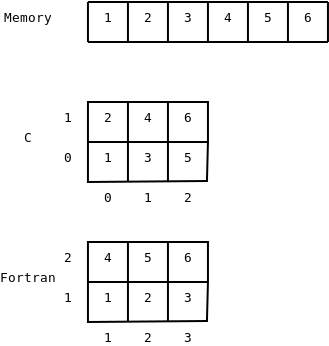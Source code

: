 <?xml version="1.0"?>
<diagram xmlns:dia="http://www.lysator.liu.se/~alla/dia/">
  <diagramdata>
    <attribute name="background">
      <color val="#ffffff"/>
    </attribute>
    <attribute name="paper">
      <composite type="paper">
        <attribute name="name">
          <string>#A4#</string>
        </attribute>
        <attribute name="tmargin">
          <real val="2.82"/>
        </attribute>
        <attribute name="bmargin">
          <real val="2.82"/>
        </attribute>
        <attribute name="lmargin">
          <real val="2.82"/>
        </attribute>
        <attribute name="rmargin">
          <real val="2.82"/>
        </attribute>
        <attribute name="is_portrait">
          <boolean val="true"/>
        </attribute>
        <attribute name="scaling">
          <real val="1"/>
        </attribute>
        <attribute name="fitto">
          <boolean val="false"/>
        </attribute>
      </composite>
    </attribute>
    <attribute name="grid">
      <composite type="grid">
        <attribute name="width_x">
          <real val="1"/>
        </attribute>
        <attribute name="width_y">
          <real val="1"/>
        </attribute>
        <attribute name="visible_x">
          <int val="1"/>
        </attribute>
        <attribute name="visible_y">
          <int val="1"/>
        </attribute>
      </composite>
    </attribute>
    <attribute name="guides">
      <composite type="guides">
        <attribute name="hguides"/>
        <attribute name="vguides"/>
      </composite>
    </attribute>
  </diagramdata>
  <layer name="Background" visible="true">
    <group>
      <object type="Standard - Line" version="0" id="O0">
        <attribute name="obj_pos">
          <point val="6,5"/>
        </attribute>
        <attribute name="obj_bb">
          <rectangle val="5.95,4.95;18.05,5.05"/>
        </attribute>
        <attribute name="conn_endpoints">
          <point val="6,5"/>
          <point val="18,5"/>
        </attribute>
        <attribute name="numcp">
          <int val="1"/>
        </attribute>
      </object>
      <object type="Standard - PolyLine" version="0" id="O1">
        <attribute name="obj_pos">
          <point val="6,7"/>
        </attribute>
        <attribute name="obj_bb">
          <rectangle val="5.95,6.95;18.05,7.05"/>
        </attribute>
        <attribute name="poly_points">
          <point val="6,7"/>
          <point val="18,7"/>
        </attribute>
      </object>
      <object type="Standard - Line" version="0" id="O2">
        <attribute name="obj_pos">
          <point val="6,5"/>
        </attribute>
        <attribute name="obj_bb">
          <rectangle val="5.95,4.95;6.05,7.05"/>
        </attribute>
        <attribute name="conn_endpoints">
          <point val="6,5"/>
          <point val="6,7"/>
        </attribute>
        <attribute name="numcp">
          <int val="1"/>
        </attribute>
      </object>
      <object type="Standard - Line" version="0" id="O3">
        <attribute name="obj_pos">
          <point val="16,5"/>
        </attribute>
        <attribute name="obj_bb">
          <rectangle val="15.95,4.95;16.05,7.05"/>
        </attribute>
        <attribute name="conn_endpoints">
          <point val="16,5"/>
          <point val="16,7"/>
        </attribute>
        <attribute name="numcp">
          <int val="1"/>
        </attribute>
      </object>
      <object type="Standard - Line" version="0" id="O4">
        <attribute name="obj_pos">
          <point val="14,5"/>
        </attribute>
        <attribute name="obj_bb">
          <rectangle val="13.95,4.95;14.05,7.05"/>
        </attribute>
        <attribute name="conn_endpoints">
          <point val="14,5"/>
          <point val="14,7"/>
        </attribute>
        <attribute name="numcp">
          <int val="1"/>
        </attribute>
      </object>
      <object type="Standard - Line" version="0" id="O5">
        <attribute name="obj_pos">
          <point val="12,5"/>
        </attribute>
        <attribute name="obj_bb">
          <rectangle val="11.95,4.95;12.05,7.05"/>
        </attribute>
        <attribute name="conn_endpoints">
          <point val="12,5"/>
          <point val="12,7"/>
        </attribute>
        <attribute name="numcp">
          <int val="1"/>
        </attribute>
        <connections>
          <connection handle="0" to="O0" connection="0"/>
        </connections>
      </object>
      <object type="Standard - Line" version="0" id="O6">
        <attribute name="obj_pos">
          <point val="10,5"/>
        </attribute>
        <attribute name="obj_bb">
          <rectangle val="9.95,4.95;10.05,7.05"/>
        </attribute>
        <attribute name="conn_endpoints">
          <point val="10,5"/>
          <point val="10,7"/>
        </attribute>
        <attribute name="numcp">
          <int val="1"/>
        </attribute>
      </object>
      <object type="Standard - Line" version="0" id="O7">
        <attribute name="obj_pos">
          <point val="8,5"/>
        </attribute>
        <attribute name="obj_bb">
          <rectangle val="7.95,4.95;8.05,7.05"/>
        </attribute>
        <attribute name="conn_endpoints">
          <point val="8,5"/>
          <point val="8,7"/>
        </attribute>
        <attribute name="numcp">
          <int val="1"/>
        </attribute>
      </object>
      <object type="Standard - Line" version="0" id="O8">
        <attribute name="obj_pos">
          <point val="18,5"/>
        </attribute>
        <attribute name="obj_bb">
          <rectangle val="17.95,4.95;18.05,7.05"/>
        </attribute>
        <attribute name="conn_endpoints">
          <point val="18,5"/>
          <point val="18,7"/>
        </attribute>
        <attribute name="numcp">
          <int val="1"/>
        </attribute>
      </object>
    </group>
    <object type="Standard - Text" version="0" id="O9">
      <attribute name="obj_pos">
        <point val="7,6"/>
      </attribute>
      <attribute name="obj_bb">
        <rectangle val="6.658,5.405;7.342,6.205"/>
      </attribute>
      <attribute name="text">
        <composite type="text">
          <attribute name="string">
            <string>#1#</string>
          </attribute>
          <attribute name="font">
            <font name="Courier"/>
          </attribute>
          <attribute name="height">
            <real val="0.8"/>
          </attribute>
          <attribute name="pos">
            <point val="7,6"/>
          </attribute>
          <attribute name="color">
            <color val="#000000"/>
          </attribute>
          <attribute name="alignment">
            <enum val="1"/>
          </attribute>
        </composite>
      </attribute>
    </object>
    <object type="Standard - Text" version="0" id="O10">
      <attribute name="obj_pos">
        <point val="9,6"/>
      </attribute>
      <attribute name="obj_bb">
        <rectangle val="8.658,5.405;9.342,6.205"/>
      </attribute>
      <attribute name="text">
        <composite type="text">
          <attribute name="string">
            <string>#2#</string>
          </attribute>
          <attribute name="font">
            <font name="Courier"/>
          </attribute>
          <attribute name="height">
            <real val="0.8"/>
          </attribute>
          <attribute name="pos">
            <point val="9,6"/>
          </attribute>
          <attribute name="color">
            <color val="#000000"/>
          </attribute>
          <attribute name="alignment">
            <enum val="1"/>
          </attribute>
        </composite>
      </attribute>
    </object>
    <object type="Standard - Text" version="0" id="O11">
      <attribute name="obj_pos">
        <point val="11,6"/>
      </attribute>
      <attribute name="obj_bb">
        <rectangle val="10.658,5.405;11.342,6.205"/>
      </attribute>
      <attribute name="text">
        <composite type="text">
          <attribute name="string">
            <string>#3#</string>
          </attribute>
          <attribute name="font">
            <font name="Courier"/>
          </attribute>
          <attribute name="height">
            <real val="0.8"/>
          </attribute>
          <attribute name="pos">
            <point val="11,6"/>
          </attribute>
          <attribute name="color">
            <color val="#000000"/>
          </attribute>
          <attribute name="alignment">
            <enum val="1"/>
          </attribute>
        </composite>
      </attribute>
    </object>
    <object type="Standard - Text" version="0" id="O12">
      <attribute name="obj_pos">
        <point val="13,6"/>
      </attribute>
      <attribute name="obj_bb">
        <rectangle val="12.658,5.405;13.342,6.205"/>
      </attribute>
      <attribute name="text">
        <composite type="text">
          <attribute name="string">
            <string>#4#</string>
          </attribute>
          <attribute name="font">
            <font name="Courier"/>
          </attribute>
          <attribute name="height">
            <real val="0.8"/>
          </attribute>
          <attribute name="pos">
            <point val="13,6"/>
          </attribute>
          <attribute name="color">
            <color val="#000000"/>
          </attribute>
          <attribute name="alignment">
            <enum val="1"/>
          </attribute>
        </composite>
      </attribute>
    </object>
    <object type="Standard - Text" version="0" id="O13">
      <attribute name="obj_pos">
        <point val="15,6"/>
      </attribute>
      <attribute name="obj_bb">
        <rectangle val="14.658,5.405;15.342,6.205"/>
      </attribute>
      <attribute name="text">
        <composite type="text">
          <attribute name="string">
            <string>#5#</string>
          </attribute>
          <attribute name="font">
            <font name="Courier"/>
          </attribute>
          <attribute name="height">
            <real val="0.8"/>
          </attribute>
          <attribute name="pos">
            <point val="15,6"/>
          </attribute>
          <attribute name="color">
            <color val="#000000"/>
          </attribute>
          <attribute name="alignment">
            <enum val="1"/>
          </attribute>
        </composite>
      </attribute>
    </object>
    <object type="Standard - Text" version="0" id="O14">
      <attribute name="obj_pos">
        <point val="17,6"/>
      </attribute>
      <attribute name="obj_bb">
        <rectangle val="16.658,5.405;17.342,6.205"/>
      </attribute>
      <attribute name="text">
        <composite type="text">
          <attribute name="string">
            <string>#6#</string>
          </attribute>
          <attribute name="font">
            <font name="Courier"/>
          </attribute>
          <attribute name="height">
            <real val="0.8"/>
          </attribute>
          <attribute name="pos">
            <point val="17,6"/>
          </attribute>
          <attribute name="color">
            <color val="#000000"/>
          </attribute>
          <attribute name="alignment">
            <enum val="1"/>
          </attribute>
        </composite>
      </attribute>
    </object>
    <object type="Standard - Text" version="0" id="O15">
      <attribute name="obj_pos">
        <point val="3,6"/>
      </attribute>
      <attribute name="obj_bb">
        <rectangle val="1.446,5.405;4.554,6.205"/>
      </attribute>
      <attribute name="text">
        <composite type="text">
          <attribute name="string">
            <string>#Memory#</string>
          </attribute>
          <attribute name="font">
            <font name="Courier"/>
          </attribute>
          <attribute name="height">
            <real val="0.8"/>
          </attribute>
          <attribute name="pos">
            <point val="3,6"/>
          </attribute>
          <attribute name="color">
            <color val="#000000"/>
          </attribute>
          <attribute name="alignment">
            <enum val="1"/>
          </attribute>
        </composite>
      </attribute>
    </object>
    <object type="Standard - Text" version="0" id="O16">
      <attribute name="obj_pos">
        <point val="7,13"/>
      </attribute>
      <attribute name="obj_bb">
        <rectangle val="6.658,12.405;7.342,13.205"/>
      </attribute>
      <attribute name="text">
        <composite type="text">
          <attribute name="string">
            <string>#1#</string>
          </attribute>
          <attribute name="font">
            <font name="Courier"/>
          </attribute>
          <attribute name="height">
            <real val="0.8"/>
          </attribute>
          <attribute name="pos">
            <point val="7,13"/>
          </attribute>
          <attribute name="color">
            <color val="#000000"/>
          </attribute>
          <attribute name="alignment">
            <enum val="1"/>
          </attribute>
        </composite>
      </attribute>
    </object>
    <object type="Standard - Text" version="0" id="O17">
      <attribute name="obj_pos">
        <point val="9,13"/>
      </attribute>
      <attribute name="obj_bb">
        <rectangle val="8.658,12.405;9.342,13.205"/>
      </attribute>
      <attribute name="text">
        <composite type="text">
          <attribute name="string">
            <string>#3#</string>
          </attribute>
          <attribute name="font">
            <font name="Courier"/>
          </attribute>
          <attribute name="height">
            <real val="0.8"/>
          </attribute>
          <attribute name="pos">
            <point val="9,13"/>
          </attribute>
          <attribute name="color">
            <color val="#000000"/>
          </attribute>
          <attribute name="alignment">
            <enum val="1"/>
          </attribute>
        </composite>
      </attribute>
    </object>
    <object type="Standard - Text" version="0" id="O18">
      <attribute name="obj_pos">
        <point val="11,13"/>
      </attribute>
      <attribute name="obj_bb">
        <rectangle val="10.658,12.405;11.342,13.205"/>
      </attribute>
      <attribute name="text">
        <composite type="text">
          <attribute name="string">
            <string>#5#</string>
          </attribute>
          <attribute name="font">
            <font name="Courier"/>
          </attribute>
          <attribute name="height">
            <real val="0.8"/>
          </attribute>
          <attribute name="pos">
            <point val="11,13"/>
          </attribute>
          <attribute name="color">
            <color val="#000000"/>
          </attribute>
          <attribute name="alignment">
            <enum val="1"/>
          </attribute>
        </composite>
      </attribute>
    </object>
    <object type="Standard - PolyLine" version="0" id="O19">
      <attribute name="obj_pos">
        <point val="6,12"/>
      </attribute>
      <attribute name="obj_bb">
        <rectangle val="5.95,9.95;12.05,14.05"/>
      </attribute>
      <attribute name="poly_points">
        <point val="6,12"/>
        <point val="6,10"/>
        <point val="12,10"/>
        <point val="12,12"/>
        <point val="6,12"/>
        <point val="6,14"/>
        <point val="11.95,13.95"/>
        <point val="12,12"/>
      </attribute>
    </object>
    <object type="Standard - Line" version="0" id="O20">
      <attribute name="obj_pos">
        <point val="8,10"/>
      </attribute>
      <attribute name="obj_bb">
        <rectangle val="7.95,9.95;8.05,14.05"/>
      </attribute>
      <attribute name="conn_endpoints">
        <point val="8,10"/>
        <point val="8,14"/>
      </attribute>
      <attribute name="numcp">
        <int val="1"/>
      </attribute>
    </object>
    <object type="Standard - Line" version="0" id="O21">
      <attribute name="obj_pos">
        <point val="10,10"/>
      </attribute>
      <attribute name="obj_bb">
        <rectangle val="9.95,9.95;10.05,14.05"/>
      </attribute>
      <attribute name="conn_endpoints">
        <point val="10,10"/>
        <point val="10,14"/>
      </attribute>
      <attribute name="numcp">
        <int val="1"/>
      </attribute>
    </object>
    <object type="Standard - Text" version="0" id="O22">
      <attribute name="obj_pos">
        <point val="7,11"/>
      </attribute>
      <attribute name="obj_bb">
        <rectangle val="6.658,10.405;7.342,11.205"/>
      </attribute>
      <attribute name="text">
        <composite type="text">
          <attribute name="string">
            <string>#2#</string>
          </attribute>
          <attribute name="font">
            <font name="Courier"/>
          </attribute>
          <attribute name="height">
            <real val="0.8"/>
          </attribute>
          <attribute name="pos">
            <point val="7,11"/>
          </attribute>
          <attribute name="color">
            <color val="#000000"/>
          </attribute>
          <attribute name="alignment">
            <enum val="1"/>
          </attribute>
        </composite>
      </attribute>
    </object>
    <object type="Standard - Text" version="0" id="O23">
      <attribute name="obj_pos">
        <point val="9,11"/>
      </attribute>
      <attribute name="obj_bb">
        <rectangle val="8.658,10.405;9.342,11.205"/>
      </attribute>
      <attribute name="text">
        <composite type="text">
          <attribute name="string">
            <string>#4#</string>
          </attribute>
          <attribute name="font">
            <font name="Courier"/>
          </attribute>
          <attribute name="height">
            <real val="0.8"/>
          </attribute>
          <attribute name="pos">
            <point val="9,11"/>
          </attribute>
          <attribute name="color">
            <color val="#000000"/>
          </attribute>
          <attribute name="alignment">
            <enum val="1"/>
          </attribute>
        </composite>
      </attribute>
    </object>
    <object type="Standard - Text" version="0" id="O24">
      <attribute name="obj_pos">
        <point val="11,11"/>
      </attribute>
      <attribute name="obj_bb">
        <rectangle val="10.658,10.405;11.342,11.205"/>
      </attribute>
      <attribute name="text">
        <composite type="text">
          <attribute name="string">
            <string>#6#</string>
          </attribute>
          <attribute name="font">
            <font name="Courier"/>
          </attribute>
          <attribute name="height">
            <real val="0.8"/>
          </attribute>
          <attribute name="pos">
            <point val="11,11"/>
          </attribute>
          <attribute name="color">
            <color val="#000000"/>
          </attribute>
          <attribute name="alignment">
            <enum val="1"/>
          </attribute>
        </composite>
      </attribute>
    </object>
    <object type="Standard - Text" version="0" id="O25">
      <attribute name="obj_pos">
        <point val="5,13"/>
      </attribute>
      <attribute name="obj_bb">
        <rectangle val="4.658,12.405;5.342,13.205"/>
      </attribute>
      <attribute name="text">
        <composite type="text">
          <attribute name="string">
            <string>#0#</string>
          </attribute>
          <attribute name="font">
            <font name="Courier"/>
          </attribute>
          <attribute name="height">
            <real val="0.8"/>
          </attribute>
          <attribute name="pos">
            <point val="5,13"/>
          </attribute>
          <attribute name="color">
            <color val="#000000"/>
          </attribute>
          <attribute name="alignment">
            <enum val="1"/>
          </attribute>
        </composite>
      </attribute>
    </object>
    <object type="Standard - Text" version="0" id="O26">
      <attribute name="obj_pos">
        <point val="5,11"/>
      </attribute>
      <attribute name="obj_bb">
        <rectangle val="4.658,10.405;5.342,11.205"/>
      </attribute>
      <attribute name="text">
        <composite type="text">
          <attribute name="string">
            <string>#1#</string>
          </attribute>
          <attribute name="font">
            <font name="Courier"/>
          </attribute>
          <attribute name="height">
            <real val="0.8"/>
          </attribute>
          <attribute name="pos">
            <point val="5,11"/>
          </attribute>
          <attribute name="color">
            <color val="#000000"/>
          </attribute>
          <attribute name="alignment">
            <enum val="1"/>
          </attribute>
        </composite>
      </attribute>
    </object>
    <object type="Standard - Text" version="0" id="O27">
      <attribute name="obj_pos">
        <point val="7,15"/>
      </attribute>
      <attribute name="obj_bb">
        <rectangle val="6.658,14.405;7.342,15.205"/>
      </attribute>
      <attribute name="text">
        <composite type="text">
          <attribute name="string">
            <string>#0#</string>
          </attribute>
          <attribute name="font">
            <font name="Courier"/>
          </attribute>
          <attribute name="height">
            <real val="0.8"/>
          </attribute>
          <attribute name="pos">
            <point val="7,15"/>
          </attribute>
          <attribute name="color">
            <color val="#000000"/>
          </attribute>
          <attribute name="alignment">
            <enum val="1"/>
          </attribute>
        </composite>
      </attribute>
    </object>
    <object type="Standard - Text" version="0" id="O28">
      <attribute name="obj_pos">
        <point val="9,15"/>
      </attribute>
      <attribute name="obj_bb">
        <rectangle val="8.658,14.405;9.342,15.205"/>
      </attribute>
      <attribute name="text">
        <composite type="text">
          <attribute name="string">
            <string>#1#</string>
          </attribute>
          <attribute name="font">
            <font name="Courier"/>
          </attribute>
          <attribute name="height">
            <real val="0.8"/>
          </attribute>
          <attribute name="pos">
            <point val="9,15"/>
          </attribute>
          <attribute name="color">
            <color val="#000000"/>
          </attribute>
          <attribute name="alignment">
            <enum val="1"/>
          </attribute>
        </composite>
      </attribute>
    </object>
    <object type="Standard - Text" version="0" id="O29">
      <attribute name="obj_pos">
        <point val="11,15"/>
      </attribute>
      <attribute name="obj_bb">
        <rectangle val="10.658,14.405;11.342,15.205"/>
      </attribute>
      <attribute name="text">
        <composite type="text">
          <attribute name="string">
            <string>#2#</string>
          </attribute>
          <attribute name="font">
            <font name="Courier"/>
          </attribute>
          <attribute name="height">
            <real val="0.8"/>
          </attribute>
          <attribute name="pos">
            <point val="11,15"/>
          </attribute>
          <attribute name="color">
            <color val="#000000"/>
          </attribute>
          <attribute name="alignment">
            <enum val="1"/>
          </attribute>
        </composite>
      </attribute>
    </object>
    <object type="Standard - Text" version="0" id="O30">
      <attribute name="obj_pos">
        <point val="3,12"/>
      </attribute>
      <attribute name="obj_bb">
        <rectangle val="2.658,11.405;3.342,12.205"/>
      </attribute>
      <attribute name="text">
        <composite type="text">
          <attribute name="string">
            <string>#C#</string>
          </attribute>
          <attribute name="font">
            <font name="Courier"/>
          </attribute>
          <attribute name="height">
            <real val="0.8"/>
          </attribute>
          <attribute name="pos">
            <point val="3,12"/>
          </attribute>
          <attribute name="color">
            <color val="#000000"/>
          </attribute>
          <attribute name="alignment">
            <enum val="1"/>
          </attribute>
        </composite>
      </attribute>
    </object>
    <object type="Standard - Text" version="0" id="O31">
      <attribute name="obj_pos">
        <point val="7,20"/>
      </attribute>
      <attribute name="obj_bb">
        <rectangle val="6.658,19.405;7.342,20.205"/>
      </attribute>
      <attribute name="text">
        <composite type="text">
          <attribute name="string">
            <string>#1#</string>
          </attribute>
          <attribute name="font">
            <font name="Courier"/>
          </attribute>
          <attribute name="height">
            <real val="0.8"/>
          </attribute>
          <attribute name="pos">
            <point val="7,20"/>
          </attribute>
          <attribute name="color">
            <color val="#000000"/>
          </attribute>
          <attribute name="alignment">
            <enum val="1"/>
          </attribute>
        </composite>
      </attribute>
    </object>
    <object type="Standard - Text" version="0" id="O32">
      <attribute name="obj_pos">
        <point val="9,20"/>
      </attribute>
      <attribute name="obj_bb">
        <rectangle val="8.658,19.405;9.342,20.205"/>
      </attribute>
      <attribute name="text">
        <composite type="text">
          <attribute name="string">
            <string>#2#</string>
          </attribute>
          <attribute name="font">
            <font name="Courier"/>
          </attribute>
          <attribute name="height">
            <real val="0.8"/>
          </attribute>
          <attribute name="pos">
            <point val="9,20"/>
          </attribute>
          <attribute name="color">
            <color val="#000000"/>
          </attribute>
          <attribute name="alignment">
            <enum val="1"/>
          </attribute>
        </composite>
      </attribute>
    </object>
    <object type="Standard - Text" version="0" id="O33">
      <attribute name="obj_pos">
        <point val="11,20"/>
      </attribute>
      <attribute name="obj_bb">
        <rectangle val="10.658,19.405;11.342,20.205"/>
      </attribute>
      <attribute name="text">
        <composite type="text">
          <attribute name="string">
            <string>#3#</string>
          </attribute>
          <attribute name="font">
            <font name="Courier"/>
          </attribute>
          <attribute name="height">
            <real val="0.8"/>
          </attribute>
          <attribute name="pos">
            <point val="11,20"/>
          </attribute>
          <attribute name="color">
            <color val="#000000"/>
          </attribute>
          <attribute name="alignment">
            <enum val="1"/>
          </attribute>
        </composite>
      </attribute>
    </object>
    <object type="Standard - PolyLine" version="0" id="O34">
      <attribute name="obj_pos">
        <point val="6,19"/>
      </attribute>
      <attribute name="obj_bb">
        <rectangle val="5.95,16.95;12.05,21.05"/>
      </attribute>
      <attribute name="poly_points">
        <point val="6,19"/>
        <point val="6,17"/>
        <point val="12,17"/>
        <point val="12,19"/>
        <point val="6,19"/>
        <point val="6,21"/>
        <point val="11.95,20.95"/>
        <point val="12,19"/>
      </attribute>
    </object>
    <object type="Standard - Line" version="0" id="O35">
      <attribute name="obj_pos">
        <point val="8,17"/>
      </attribute>
      <attribute name="obj_bb">
        <rectangle val="7.95,16.95;8.05,21.05"/>
      </attribute>
      <attribute name="conn_endpoints">
        <point val="8,17"/>
        <point val="8,21"/>
      </attribute>
      <attribute name="numcp">
        <int val="1"/>
      </attribute>
    </object>
    <object type="Standard - Line" version="0" id="O36">
      <attribute name="obj_pos">
        <point val="10,17"/>
      </attribute>
      <attribute name="obj_bb">
        <rectangle val="9.95,16.95;10.05,21.05"/>
      </attribute>
      <attribute name="conn_endpoints">
        <point val="10,17"/>
        <point val="10,21"/>
      </attribute>
      <attribute name="numcp">
        <int val="1"/>
      </attribute>
    </object>
    <object type="Standard - Text" version="0" id="O37">
      <attribute name="obj_pos">
        <point val="7,18"/>
      </attribute>
      <attribute name="obj_bb">
        <rectangle val="6.658,17.405;7.342,18.205"/>
      </attribute>
      <attribute name="text">
        <composite type="text">
          <attribute name="string">
            <string>#4#</string>
          </attribute>
          <attribute name="font">
            <font name="Courier"/>
          </attribute>
          <attribute name="height">
            <real val="0.8"/>
          </attribute>
          <attribute name="pos">
            <point val="7,18"/>
          </attribute>
          <attribute name="color">
            <color val="#000000"/>
          </attribute>
          <attribute name="alignment">
            <enum val="1"/>
          </attribute>
        </composite>
      </attribute>
    </object>
    <object type="Standard - Text" version="0" id="O38">
      <attribute name="obj_pos">
        <point val="9,18"/>
      </attribute>
      <attribute name="obj_bb">
        <rectangle val="8.658,17.405;9.342,18.205"/>
      </attribute>
      <attribute name="text">
        <composite type="text">
          <attribute name="string">
            <string>#5#</string>
          </attribute>
          <attribute name="font">
            <font name="Courier"/>
          </attribute>
          <attribute name="height">
            <real val="0.8"/>
          </attribute>
          <attribute name="pos">
            <point val="9,18"/>
          </attribute>
          <attribute name="color">
            <color val="#000000"/>
          </attribute>
          <attribute name="alignment">
            <enum val="1"/>
          </attribute>
        </composite>
      </attribute>
    </object>
    <object type="Standard - Text" version="0" id="O39">
      <attribute name="obj_pos">
        <point val="11,18"/>
      </attribute>
      <attribute name="obj_bb">
        <rectangle val="10.658,17.405;11.342,18.205"/>
      </attribute>
      <attribute name="text">
        <composite type="text">
          <attribute name="string">
            <string>#6#</string>
          </attribute>
          <attribute name="font">
            <font name="Courier"/>
          </attribute>
          <attribute name="height">
            <real val="0.8"/>
          </attribute>
          <attribute name="pos">
            <point val="11,18"/>
          </attribute>
          <attribute name="color">
            <color val="#000000"/>
          </attribute>
          <attribute name="alignment">
            <enum val="1"/>
          </attribute>
        </composite>
      </attribute>
    </object>
    <object type="Standard - Text" version="0" id="O40">
      <attribute name="obj_pos">
        <point val="7,22"/>
      </attribute>
      <attribute name="obj_bb">
        <rectangle val="6.658,21.405;7.342,22.205"/>
      </attribute>
      <attribute name="text">
        <composite type="text">
          <attribute name="string">
            <string>#1#</string>
          </attribute>
          <attribute name="font">
            <font name="Courier"/>
          </attribute>
          <attribute name="height">
            <real val="0.8"/>
          </attribute>
          <attribute name="pos">
            <point val="7,22"/>
          </attribute>
          <attribute name="color">
            <color val="#000000"/>
          </attribute>
          <attribute name="alignment">
            <enum val="1"/>
          </attribute>
        </composite>
      </attribute>
    </object>
    <object type="Standard - Text" version="0" id="O41">
      <attribute name="obj_pos">
        <point val="9,22"/>
      </attribute>
      <attribute name="obj_bb">
        <rectangle val="8.658,21.405;9.342,22.205"/>
      </attribute>
      <attribute name="text">
        <composite type="text">
          <attribute name="string">
            <string>#2#</string>
          </attribute>
          <attribute name="font">
            <font name="Courier"/>
          </attribute>
          <attribute name="height">
            <real val="0.8"/>
          </attribute>
          <attribute name="pos">
            <point val="9,22"/>
          </attribute>
          <attribute name="color">
            <color val="#000000"/>
          </attribute>
          <attribute name="alignment">
            <enum val="1"/>
          </attribute>
        </composite>
      </attribute>
    </object>
    <object type="Standard - Text" version="0" id="O42">
      <attribute name="obj_pos">
        <point val="11,22"/>
      </attribute>
      <attribute name="obj_bb">
        <rectangle val="10.658,21.405;11.342,22.205"/>
      </attribute>
      <attribute name="text">
        <composite type="text">
          <attribute name="string">
            <string>#3#</string>
          </attribute>
          <attribute name="font">
            <font name="Courier"/>
          </attribute>
          <attribute name="height">
            <real val="0.8"/>
          </attribute>
          <attribute name="pos">
            <point val="11,22"/>
          </attribute>
          <attribute name="color">
            <color val="#000000"/>
          </attribute>
          <attribute name="alignment">
            <enum val="1"/>
          </attribute>
        </composite>
      </attribute>
    </object>
    <object type="Standard - Text" version="0" id="O43">
      <attribute name="obj_pos">
        <point val="5,20"/>
      </attribute>
      <attribute name="obj_bb">
        <rectangle val="4.658,19.405;5.342,20.205"/>
      </attribute>
      <attribute name="text">
        <composite type="text">
          <attribute name="string">
            <string>#1#</string>
          </attribute>
          <attribute name="font">
            <font name="Courier"/>
          </attribute>
          <attribute name="height">
            <real val="0.8"/>
          </attribute>
          <attribute name="pos">
            <point val="5,20"/>
          </attribute>
          <attribute name="color">
            <color val="#000000"/>
          </attribute>
          <attribute name="alignment">
            <enum val="1"/>
          </attribute>
        </composite>
      </attribute>
    </object>
    <object type="Standard - Text" version="0" id="O44">
      <attribute name="obj_pos">
        <point val="5,18"/>
      </attribute>
      <attribute name="obj_bb">
        <rectangle val="4.658,17.405;5.342,18.205"/>
      </attribute>
      <attribute name="text">
        <composite type="text">
          <attribute name="string">
            <string>#2#</string>
          </attribute>
          <attribute name="font">
            <font name="Courier"/>
          </attribute>
          <attribute name="height">
            <real val="0.8"/>
          </attribute>
          <attribute name="pos">
            <point val="5,18"/>
          </attribute>
          <attribute name="color">
            <color val="#000000"/>
          </attribute>
          <attribute name="alignment">
            <enum val="1"/>
          </attribute>
        </composite>
      </attribute>
    </object>
    <object type="Standard - Text" version="0" id="O45">
      <attribute name="obj_pos">
        <point val="3,19"/>
      </attribute>
      <attribute name="obj_bb">
        <rectangle val="1.203,18.405;4.797,19.205"/>
      </attribute>
      <attribute name="text">
        <composite type="text">
          <attribute name="string">
            <string>#Fortran#</string>
          </attribute>
          <attribute name="font">
            <font name="Courier"/>
          </attribute>
          <attribute name="height">
            <real val="0.8"/>
          </attribute>
          <attribute name="pos">
            <point val="3,19"/>
          </attribute>
          <attribute name="color">
            <color val="#000000"/>
          </attribute>
          <attribute name="alignment">
            <enum val="1"/>
          </attribute>
        </composite>
      </attribute>
    </object>
  </layer>
</diagram>
